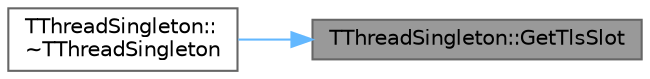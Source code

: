 digraph "TThreadSingleton::GetTlsSlot"
{
 // INTERACTIVE_SVG=YES
 // LATEX_PDF_SIZE
  bgcolor="transparent";
  edge [fontname=Helvetica,fontsize=10,labelfontname=Helvetica,labelfontsize=10];
  node [fontname=Helvetica,fontsize=10,shape=box,height=0.2,width=0.4];
  rankdir="RL";
  Node1 [id="Node000001",label="TThreadSingleton::GetTlsSlot",height=0.2,width=0.4,color="gray40", fillcolor="grey60", style="filled", fontcolor="black",tooltip=" "];
  Node1 -> Node2 [id="edge1_Node000001_Node000002",dir="back",color="steelblue1",style="solid",tooltip=" "];
  Node2 [id="Node000002",label="TThreadSingleton::\l~TThreadSingleton",height=0.2,width=0.4,color="grey40", fillcolor="white", style="filled",URL="$d5/db3/classTThreadSingleton.html#a02b6868c516d063ee135c9e7f2662c77",tooltip=" "];
}
